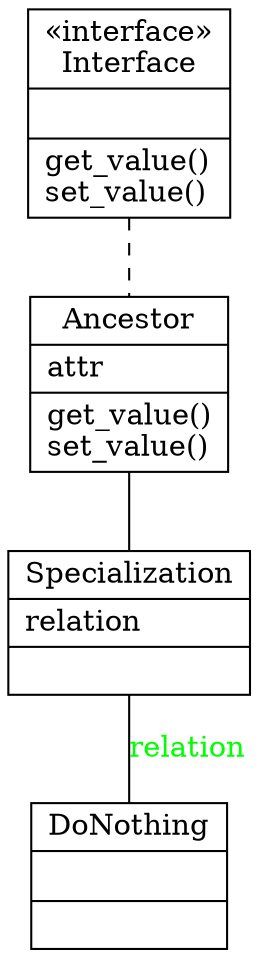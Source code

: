 digraph "classes_No_Name" {
charset="utf-8"
"4" [shape="record", label="{Specialization|relation\l|}"];
"5" [shape="record", label="{Ancestor|attr\l|get_value()\lset_value()\l}"];
"8" [shape="record", label="{«interface»\nInterface|\l|get_value()\lset_value()\l}"];
"9" [shape="record", label="{DoNothing|\l|}"];
edge [arrowhead="none", arrowtail="empty"];
"5" -> "4"
edge [arrowhead="none", style="dashed", arrowtail="empty"];
"8" -> "5"
edge [fontcolor="green", style="solid", arrowhead="none", arrowtail="diamond", label="relation"];
"4" -> "9"
}